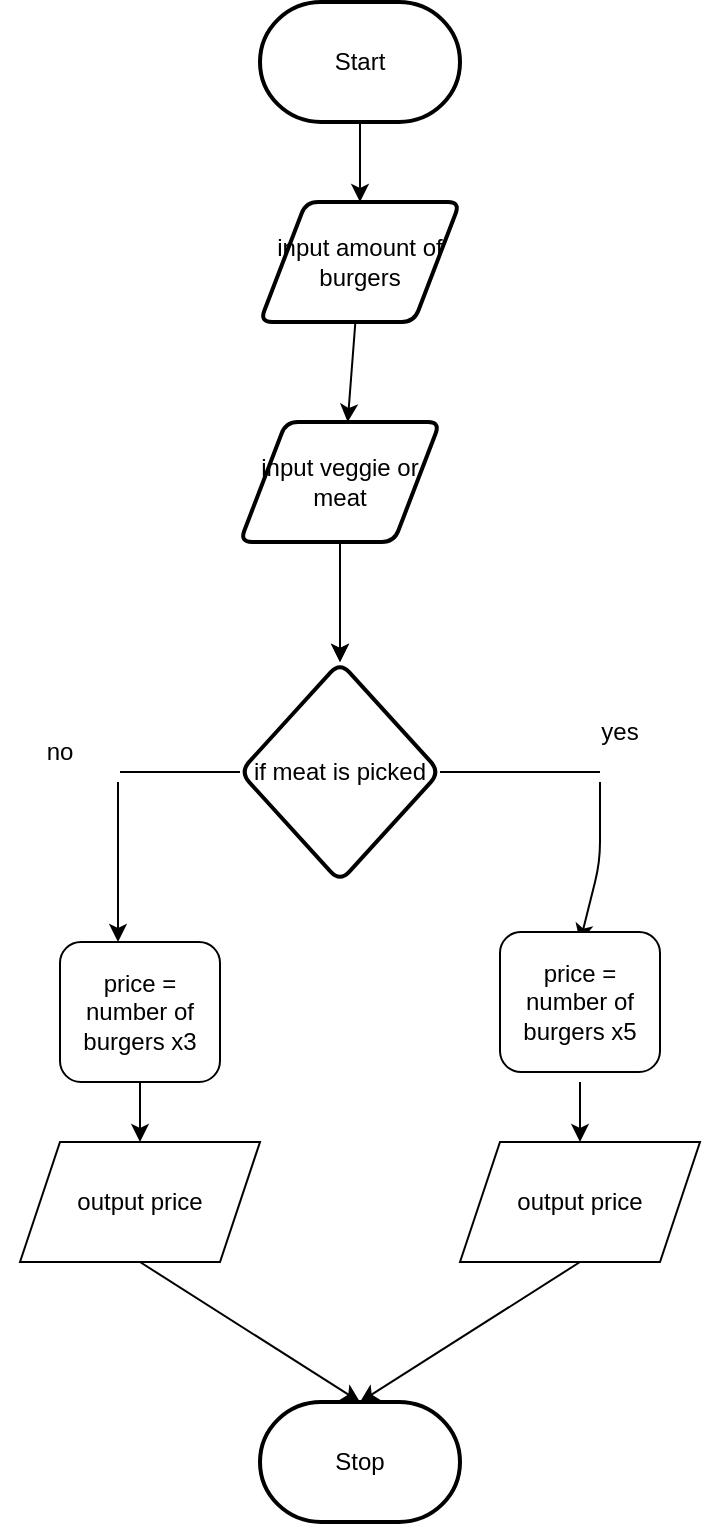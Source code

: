 <mxfile>
    <diagram id="-1AgDvbwLYwgSvj2uGrg" name="Page-1">
        <mxGraphModel dx="690" dy="526" grid="1" gridSize="10" guides="1" tooltips="1" connect="1" arrows="1" fold="1" page="1" pageScale="1" pageWidth="827" pageHeight="1169" math="0" shadow="0">
            <root>
                <mxCell id="0"/>
                <mxCell id="1" parent="0"/>
                <mxCell id="2" style="edgeStyle=none;html=1;" edge="1" parent="1" source="3" target="5">
                    <mxGeometry relative="1" as="geometry"/>
                </mxCell>
                <mxCell id="3" value="Start" style="strokeWidth=2;html=1;shape=mxgraph.flowchart.terminator;whiteSpace=wrap;" vertex="1" parent="1">
                    <mxGeometry x="300" y="120" width="100" height="60" as="geometry"/>
                </mxCell>
                <mxCell id="4" style="edgeStyle=none;html=1;" edge="1" parent="1" source="5">
                    <mxGeometry relative="1" as="geometry">
                        <mxPoint x="343.846" y="330" as="targetPoint"/>
                    </mxGeometry>
                </mxCell>
                <mxCell id="5" value="input amount of burgers" style="shape=parallelogram;html=1;strokeWidth=2;perimeter=parallelogramPerimeter;whiteSpace=wrap;rounded=1;arcSize=12;size=0.23;" vertex="1" parent="1">
                    <mxGeometry x="300" y="220" width="100" height="60" as="geometry"/>
                </mxCell>
                <mxCell id="6" value="" style="edgeStyle=none;html=1;" edge="1" parent="1" target="10">
                    <mxGeometry relative="1" as="geometry">
                        <mxPoint x="340" y="430" as="sourcePoint"/>
                    </mxGeometry>
                </mxCell>
                <mxCell id="9" value="Stop" style="strokeWidth=2;html=1;shape=mxgraph.flowchart.terminator;whiteSpace=wrap;" vertex="1" parent="1">
                    <mxGeometry x="300" y="820" width="100" height="60" as="geometry"/>
                </mxCell>
                <mxCell id="10" value="if meat is picked" style="rhombus;whiteSpace=wrap;html=1;rounded=1;arcSize=14;strokeWidth=2;" vertex="1" parent="1">
                    <mxGeometry x="290" y="450" width="100" height="110" as="geometry"/>
                </mxCell>
                <mxCell id="11" value="" style="edgeStyle=none;html=1;startArrow=none;" edge="1" parent="1" source="26">
                    <mxGeometry relative="1" as="geometry">
                        <mxPoint x="460" y="720" as="targetPoint"/>
                        <mxPoint x="460" y="650" as="sourcePoint"/>
                    </mxGeometry>
                </mxCell>
                <mxCell id="13" value="" style="endArrow=none;html=1;entryX=0;entryY=0.5;entryDx=0;entryDy=0;" edge="1" parent="1" target="10">
                    <mxGeometry width="50" height="50" relative="1" as="geometry">
                        <mxPoint x="230" y="505" as="sourcePoint"/>
                        <mxPoint x="410" y="460" as="targetPoint"/>
                    </mxGeometry>
                </mxCell>
                <mxCell id="14" value="" style="endArrow=classic;html=1;entryX=0.5;entryY=0;entryDx=0;entryDy=0;" edge="1" parent="1">
                    <mxGeometry width="50" height="50" relative="1" as="geometry">
                        <mxPoint x="229" y="510" as="sourcePoint"/>
                        <mxPoint x="229" y="590" as="targetPoint"/>
                    </mxGeometry>
                </mxCell>
                <mxCell id="15" value="" style="endArrow=none;html=1;entryX=1;entryY=0.5;entryDx=0;entryDy=0;" edge="1" parent="1" target="10">
                    <mxGeometry width="50" height="50" relative="1" as="geometry">
                        <mxPoint x="470" y="505" as="sourcePoint"/>
                        <mxPoint x="300" y="515" as="targetPoint"/>
                    </mxGeometry>
                </mxCell>
                <mxCell id="16" value="" style="endArrow=classic;html=1;entryX=0.5;entryY=0;entryDx=0;entryDy=0;" edge="1" parent="1">
                    <mxGeometry width="50" height="50" relative="1" as="geometry">
                        <mxPoint x="470" y="510" as="sourcePoint"/>
                        <mxPoint x="460" y="590" as="targetPoint"/>
                        <Array as="points">
                            <mxPoint x="470" y="550"/>
                        </Array>
                    </mxGeometry>
                </mxCell>
                <mxCell id="17" value="yes" style="text;html=1;strokeColor=none;fillColor=none;align=center;verticalAlign=middle;whiteSpace=wrap;rounded=0;" vertex="1" parent="1">
                    <mxGeometry x="450" y="470" width="60" height="30" as="geometry"/>
                </mxCell>
                <mxCell id="20" value="" style="edgeStyle=none;html=1;" edge="1" parent="1" source="19" target="10">
                    <mxGeometry relative="1" as="geometry"/>
                </mxCell>
                <mxCell id="19" value="input veggie or meat" style="shape=parallelogram;html=1;strokeWidth=2;perimeter=parallelogramPerimeter;whiteSpace=wrap;rounded=1;arcSize=12;size=0.23;" vertex="1" parent="1">
                    <mxGeometry x="290" y="330" width="100" height="60" as="geometry"/>
                </mxCell>
                <mxCell id="21" value="no" style="text;html=1;strokeColor=none;fillColor=none;align=center;verticalAlign=middle;whiteSpace=wrap;rounded=0;" vertex="1" parent="1">
                    <mxGeometry x="170" y="480" width="60" height="30" as="geometry"/>
                </mxCell>
                <mxCell id="22" value="price = number of burgers x3" style="rounded=1;whiteSpace=wrap;html=1;" vertex="1" parent="1">
                    <mxGeometry x="200" y="590" width="80" height="70" as="geometry"/>
                </mxCell>
                <mxCell id="23" value="price = number of burgers x5" style="rounded=1;whiteSpace=wrap;html=1;" vertex="1" parent="1">
                    <mxGeometry x="420" y="585" width="80" height="70" as="geometry"/>
                </mxCell>
                <mxCell id="24" value="" style="edgeStyle=none;html=1;exitX=0.5;exitY=1;exitDx=0;exitDy=0;" edge="1" parent="1" source="22" target="25">
                    <mxGeometry relative="1" as="geometry">
                        <mxPoint x="240" y="720" as="targetPoint"/>
                        <mxPoint x="470" y="660" as="sourcePoint"/>
                    </mxGeometry>
                </mxCell>
                <mxCell id="25" value="output price" style="shape=parallelogram;perimeter=parallelogramPerimeter;whiteSpace=wrap;html=1;fixedSize=1;" vertex="1" parent="1">
                    <mxGeometry x="180" y="690" width="120" height="60" as="geometry"/>
                </mxCell>
                <mxCell id="29" value="" style="edgeStyle=none;html=1;entryX=0.5;entryY=0;entryDx=0;entryDy=0;" edge="1" parent="1" target="26">
                    <mxGeometry relative="1" as="geometry">
                        <mxPoint x="460" y="660" as="sourcePoint"/>
                    </mxGeometry>
                </mxCell>
                <mxCell id="26" value="output price" style="shape=parallelogram;perimeter=parallelogramPerimeter;whiteSpace=wrap;html=1;fixedSize=1;" vertex="1" parent="1">
                    <mxGeometry x="400" y="690" width="120" height="60" as="geometry"/>
                </mxCell>
                <mxCell id="30" value="" style="endArrow=classic;html=1;entryX=0.5;entryY=0;entryDx=0;entryDy=0;entryPerimeter=0;exitX=0.5;exitY=1;exitDx=0;exitDy=0;" edge="1" parent="1" source="25" target="9">
                    <mxGeometry width="50" height="50" relative="1" as="geometry">
                        <mxPoint x="240" y="520" as="sourcePoint"/>
                        <mxPoint x="240" y="600" as="targetPoint"/>
                    </mxGeometry>
                </mxCell>
                <mxCell id="31" value="" style="endArrow=classic;html=1;entryX=0.5;entryY=0;entryDx=0;entryDy=0;entryPerimeter=0;exitX=0.5;exitY=1;exitDx=0;exitDy=0;" edge="1" parent="1" source="26" target="9">
                    <mxGeometry width="50" height="50" relative="1" as="geometry">
                        <mxPoint x="250" y="760" as="sourcePoint"/>
                        <mxPoint x="360" y="830" as="targetPoint"/>
                    </mxGeometry>
                </mxCell>
            </root>
        </mxGraphModel>
    </diagram>
</mxfile>